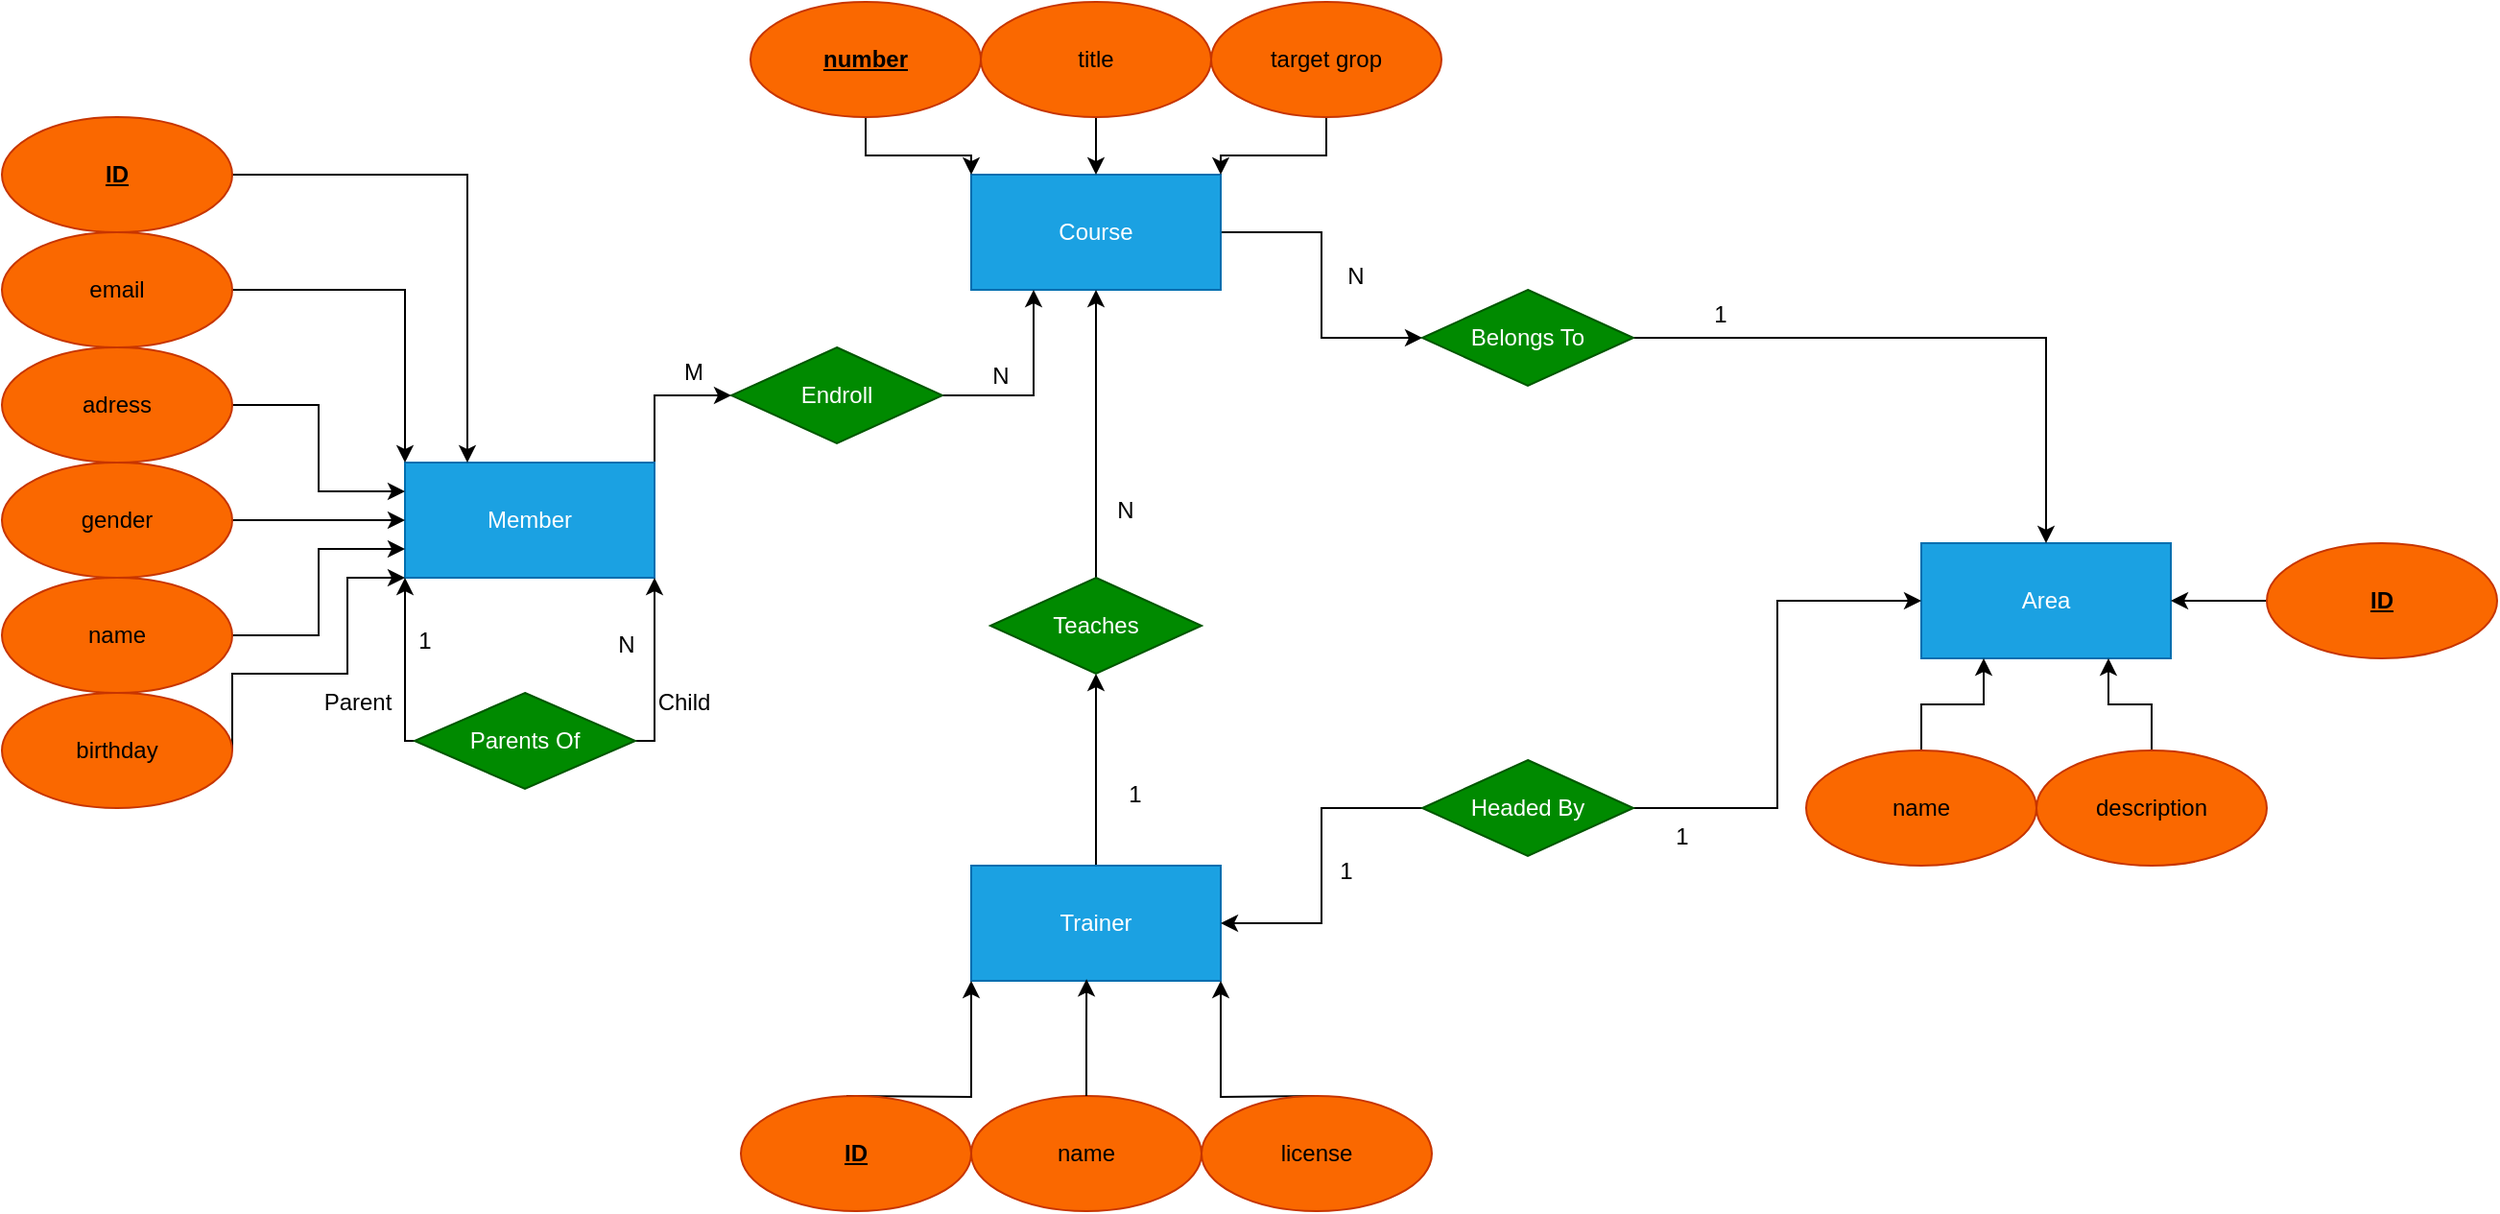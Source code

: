 <mxfile version="24.7.16">
  <diagram name="Page-1" id="67S_ooX7_6WP4IGSNbqK">
    <mxGraphModel dx="1434" dy="774" grid="1" gridSize="10" guides="1" tooltips="1" connect="1" arrows="1" fold="1" page="1" pageScale="1" pageWidth="850" pageHeight="1100" math="0" shadow="0">
      <root>
        <mxCell id="0" />
        <mxCell id="1" parent="0" />
        <mxCell id="FDhjSRD5gk-MhCN0CJzj-38" style="edgeStyle=orthogonalEdgeStyle;rounded=0;orthogonalLoop=1;jettySize=auto;html=1;exitX=1;exitY=0;exitDx=0;exitDy=0;entryX=0;entryY=0.5;entryDx=0;entryDy=0;" edge="1" parent="1" source="FDhjSRD5gk-MhCN0CJzj-2" target="FDhjSRD5gk-MhCN0CJzj-37">
          <mxGeometry relative="1" as="geometry" />
        </mxCell>
        <mxCell id="FDhjSRD5gk-MhCN0CJzj-2" value="Member" style="rounded=0;whiteSpace=wrap;html=1;fillColor=#1ba1e2;fontColor=#ffffff;strokeColor=#006EAF;" vertex="1" parent="1">
          <mxGeometry x="230" y="290" width="130" height="60" as="geometry" />
        </mxCell>
        <mxCell id="FDhjSRD5gk-MhCN0CJzj-16" style="edgeStyle=orthogonalEdgeStyle;rounded=0;orthogonalLoop=1;jettySize=auto;html=1;exitX=1;exitY=0.5;exitDx=0;exitDy=0;entryX=0;entryY=0.75;entryDx=0;entryDy=0;" edge="1" parent="1" source="FDhjSRD5gk-MhCN0CJzj-3" target="FDhjSRD5gk-MhCN0CJzj-2">
          <mxGeometry relative="1" as="geometry" />
        </mxCell>
        <mxCell id="FDhjSRD5gk-MhCN0CJzj-3" value="name" style="ellipse;whiteSpace=wrap;html=1;fillColor=#fa6800;fontColor=#000000;strokeColor=#C73500;" vertex="1" parent="1">
          <mxGeometry x="20" y="350" width="120" height="60" as="geometry" />
        </mxCell>
        <mxCell id="FDhjSRD5gk-MhCN0CJzj-15" style="edgeStyle=orthogonalEdgeStyle;rounded=0;orthogonalLoop=1;jettySize=auto;html=1;exitX=1;exitY=0.5;exitDx=0;exitDy=0;entryX=0;entryY=0.25;entryDx=0;entryDy=0;" edge="1" parent="1" source="FDhjSRD5gk-MhCN0CJzj-4" target="FDhjSRD5gk-MhCN0CJzj-2">
          <mxGeometry relative="1" as="geometry" />
        </mxCell>
        <mxCell id="FDhjSRD5gk-MhCN0CJzj-4" value="adress" style="ellipse;whiteSpace=wrap;html=1;fillColor=#fa6800;fontColor=#000000;strokeColor=#C73500;" vertex="1" parent="1">
          <mxGeometry x="20" y="230" width="120" height="60" as="geometry" />
        </mxCell>
        <mxCell id="FDhjSRD5gk-MhCN0CJzj-18" style="edgeStyle=orthogonalEdgeStyle;rounded=0;orthogonalLoop=1;jettySize=auto;html=1;exitX=1;exitY=0.5;exitDx=0;exitDy=0;entryX=0;entryY=0;entryDx=0;entryDy=0;" edge="1" parent="1" source="FDhjSRD5gk-MhCN0CJzj-5" target="FDhjSRD5gk-MhCN0CJzj-2">
          <mxGeometry relative="1" as="geometry" />
        </mxCell>
        <mxCell id="FDhjSRD5gk-MhCN0CJzj-5" value="email" style="ellipse;whiteSpace=wrap;html=1;fillColor=#fa6800;fontColor=#000000;strokeColor=#C73500;" vertex="1" parent="1">
          <mxGeometry x="20" y="170" width="120" height="60" as="geometry" />
        </mxCell>
        <mxCell id="FDhjSRD5gk-MhCN0CJzj-14" style="edgeStyle=orthogonalEdgeStyle;rounded=0;orthogonalLoop=1;jettySize=auto;html=1;exitX=1;exitY=0.5;exitDx=0;exitDy=0;entryX=0;entryY=0.5;entryDx=0;entryDy=0;" edge="1" parent="1" source="FDhjSRD5gk-MhCN0CJzj-6" target="FDhjSRD5gk-MhCN0CJzj-2">
          <mxGeometry relative="1" as="geometry" />
        </mxCell>
        <mxCell id="FDhjSRD5gk-MhCN0CJzj-6" value="gender" style="ellipse;whiteSpace=wrap;html=1;fillColor=#fa6800;fontColor=#000000;strokeColor=#C73500;" vertex="1" parent="1">
          <mxGeometry x="20" y="290" width="120" height="60" as="geometry" />
        </mxCell>
        <mxCell id="FDhjSRD5gk-MhCN0CJzj-17" style="edgeStyle=orthogonalEdgeStyle;rounded=0;orthogonalLoop=1;jettySize=auto;html=1;exitX=1;exitY=0.5;exitDx=0;exitDy=0;entryX=0;entryY=1;entryDx=0;entryDy=0;" edge="1" parent="1" source="FDhjSRD5gk-MhCN0CJzj-7" target="FDhjSRD5gk-MhCN0CJzj-2">
          <mxGeometry relative="1" as="geometry">
            <Array as="points">
              <mxPoint x="140" y="400" />
              <mxPoint x="200" y="400" />
              <mxPoint x="200" y="350" />
            </Array>
          </mxGeometry>
        </mxCell>
        <mxCell id="FDhjSRD5gk-MhCN0CJzj-7" value="birthday" style="ellipse;whiteSpace=wrap;html=1;fillColor=#fa6800;fontColor=#000000;strokeColor=#C73500;" vertex="1" parent="1">
          <mxGeometry x="20" y="410" width="120" height="60" as="geometry" />
        </mxCell>
        <mxCell id="FDhjSRD5gk-MhCN0CJzj-20" style="edgeStyle=orthogonalEdgeStyle;rounded=0;orthogonalLoop=1;jettySize=auto;html=1;exitX=0;exitY=0.5;exitDx=0;exitDy=0;entryX=0;entryY=1;entryDx=0;entryDy=0;" edge="1" parent="1" source="FDhjSRD5gk-MhCN0CJzj-19" target="FDhjSRD5gk-MhCN0CJzj-2">
          <mxGeometry relative="1" as="geometry">
            <Array as="points">
              <mxPoint x="230" y="435" />
            </Array>
          </mxGeometry>
        </mxCell>
        <mxCell id="FDhjSRD5gk-MhCN0CJzj-21" style="edgeStyle=orthogonalEdgeStyle;rounded=0;orthogonalLoop=1;jettySize=auto;html=1;exitX=1;exitY=0.5;exitDx=0;exitDy=0;entryX=1;entryY=1;entryDx=0;entryDy=0;" edge="1" parent="1" source="FDhjSRD5gk-MhCN0CJzj-19" target="FDhjSRD5gk-MhCN0CJzj-2">
          <mxGeometry relative="1" as="geometry">
            <Array as="points">
              <mxPoint x="360" y="400" />
              <mxPoint x="360" y="400" />
            </Array>
          </mxGeometry>
        </mxCell>
        <mxCell id="FDhjSRD5gk-MhCN0CJzj-19" value="Parents Of" style="rhombus;whiteSpace=wrap;html=1;fillColor=#008a00;strokeColor=#005700;fontColor=#ffffff;" vertex="1" parent="1">
          <mxGeometry x="235" y="410" width="115" height="50" as="geometry" />
        </mxCell>
        <mxCell id="FDhjSRD5gk-MhCN0CJzj-23" value="Parent" style="text;html=1;align=center;verticalAlign=middle;resizable=0;points=[];autosize=1;strokeColor=none;fillColor=none;" vertex="1" parent="1">
          <mxGeometry x="175" y="400" width="60" height="30" as="geometry" />
        </mxCell>
        <mxCell id="FDhjSRD5gk-MhCN0CJzj-24" value="Child" style="text;html=1;align=center;verticalAlign=middle;resizable=0;points=[];autosize=1;strokeColor=none;fillColor=none;" vertex="1" parent="1">
          <mxGeometry x="350" y="400" width="50" height="30" as="geometry" />
        </mxCell>
        <mxCell id="FDhjSRD5gk-MhCN0CJzj-72" style="edgeStyle=orthogonalEdgeStyle;rounded=0;orthogonalLoop=1;jettySize=auto;html=1;exitX=1;exitY=0.5;exitDx=0;exitDy=0;entryX=0;entryY=0.5;entryDx=0;entryDy=0;" edge="1" parent="1" source="FDhjSRD5gk-MhCN0CJzj-25" target="FDhjSRD5gk-MhCN0CJzj-71">
          <mxGeometry relative="1" as="geometry" />
        </mxCell>
        <mxCell id="FDhjSRD5gk-MhCN0CJzj-25" value="&lt;div&gt;Course&lt;/div&gt;" style="rounded=0;whiteSpace=wrap;html=1;fillColor=#1ba1e2;fontColor=#ffffff;strokeColor=#006EAF;" vertex="1" parent="1">
          <mxGeometry x="525" y="140" width="130" height="60" as="geometry" />
        </mxCell>
        <mxCell id="FDhjSRD5gk-MhCN0CJzj-30" style="edgeStyle=orthogonalEdgeStyle;rounded=0;orthogonalLoop=1;jettySize=auto;html=1;exitX=0.5;exitY=1;exitDx=0;exitDy=0;entryX=0;entryY=0;entryDx=0;entryDy=0;" edge="1" parent="1" source="FDhjSRD5gk-MhCN0CJzj-26" target="FDhjSRD5gk-MhCN0CJzj-25">
          <mxGeometry relative="1" as="geometry" />
        </mxCell>
        <mxCell id="FDhjSRD5gk-MhCN0CJzj-26" value="&lt;b&gt;&lt;u&gt;number&lt;/u&gt;&lt;/b&gt;" style="ellipse;whiteSpace=wrap;html=1;fillColor=#fa6800;fontColor=#000000;strokeColor=#C73500;" vertex="1" parent="1">
          <mxGeometry x="410" y="50" width="120" height="60" as="geometry" />
        </mxCell>
        <mxCell id="FDhjSRD5gk-MhCN0CJzj-29" style="edgeStyle=orthogonalEdgeStyle;rounded=0;orthogonalLoop=1;jettySize=auto;html=1;exitX=0.5;exitY=1;exitDx=0;exitDy=0;entryX=0.5;entryY=0;entryDx=0;entryDy=0;" edge="1" parent="1" source="FDhjSRD5gk-MhCN0CJzj-27" target="FDhjSRD5gk-MhCN0CJzj-25">
          <mxGeometry relative="1" as="geometry" />
        </mxCell>
        <mxCell id="FDhjSRD5gk-MhCN0CJzj-27" value="title&lt;u&gt;&lt;br&gt;&lt;/u&gt;" style="ellipse;whiteSpace=wrap;html=1;fillColor=#fa6800;fontColor=#000000;strokeColor=#C73500;" vertex="1" parent="1">
          <mxGeometry x="530" y="50" width="120" height="60" as="geometry" />
        </mxCell>
        <mxCell id="FDhjSRD5gk-MhCN0CJzj-31" style="edgeStyle=orthogonalEdgeStyle;rounded=0;orthogonalLoop=1;jettySize=auto;html=1;exitX=0.5;exitY=1;exitDx=0;exitDy=0;entryX=1;entryY=0;entryDx=0;entryDy=0;" edge="1" parent="1" source="FDhjSRD5gk-MhCN0CJzj-28" target="FDhjSRD5gk-MhCN0CJzj-25">
          <mxGeometry relative="1" as="geometry" />
        </mxCell>
        <mxCell id="FDhjSRD5gk-MhCN0CJzj-28" value="target grop" style="ellipse;whiteSpace=wrap;html=1;fillColor=#fa6800;fontColor=#000000;strokeColor=#C73500;" vertex="1" parent="1">
          <mxGeometry x="650" y="50" width="120" height="60" as="geometry" />
        </mxCell>
        <mxCell id="FDhjSRD5gk-MhCN0CJzj-33" style="edgeStyle=orthogonalEdgeStyle;rounded=0;orthogonalLoop=1;jettySize=auto;html=1;exitX=1;exitY=0.5;exitDx=0;exitDy=0;entryX=0.25;entryY=0;entryDx=0;entryDy=0;" edge="1" parent="1" source="FDhjSRD5gk-MhCN0CJzj-32" target="FDhjSRD5gk-MhCN0CJzj-2">
          <mxGeometry relative="1" as="geometry" />
        </mxCell>
        <mxCell id="FDhjSRD5gk-MhCN0CJzj-32" value="&lt;b&gt;&lt;u&gt;ID&lt;/u&gt;&lt;/b&gt;" style="ellipse;whiteSpace=wrap;html=1;fillColor=#fa6800;fontColor=#000000;strokeColor=#C73500;" vertex="1" parent="1">
          <mxGeometry x="20" y="110" width="120" height="60" as="geometry" />
        </mxCell>
        <mxCell id="FDhjSRD5gk-MhCN0CJzj-34" value="N" style="text;html=1;align=center;verticalAlign=middle;resizable=0;points=[];autosize=1;strokeColor=none;fillColor=none;" vertex="1" parent="1">
          <mxGeometry x="330" y="370" width="30" height="30" as="geometry" />
        </mxCell>
        <mxCell id="FDhjSRD5gk-MhCN0CJzj-35" value="1" style="text;html=1;align=center;verticalAlign=middle;resizable=0;points=[];autosize=1;strokeColor=none;fillColor=none;" vertex="1" parent="1">
          <mxGeometry x="225" y="368" width="30" height="30" as="geometry" />
        </mxCell>
        <mxCell id="FDhjSRD5gk-MhCN0CJzj-39" style="edgeStyle=orthogonalEdgeStyle;rounded=0;orthogonalLoop=1;jettySize=auto;html=1;exitX=1;exitY=0.5;exitDx=0;exitDy=0;entryX=0.25;entryY=1;entryDx=0;entryDy=0;" edge="1" parent="1" source="FDhjSRD5gk-MhCN0CJzj-37" target="FDhjSRD5gk-MhCN0CJzj-25">
          <mxGeometry relative="1" as="geometry" />
        </mxCell>
        <mxCell id="FDhjSRD5gk-MhCN0CJzj-37" value="Endroll" style="rhombus;whiteSpace=wrap;html=1;fillColor=#008a00;strokeColor=#005700;fontColor=#ffffff;" vertex="1" parent="1">
          <mxGeometry x="400" y="230" width="110" height="50" as="geometry" />
        </mxCell>
        <mxCell id="FDhjSRD5gk-MhCN0CJzj-40" value="N" style="text;html=1;align=center;verticalAlign=middle;resizable=0;points=[];autosize=1;strokeColor=none;fillColor=none;" vertex="1" parent="1">
          <mxGeometry x="525" y="230" width="30" height="30" as="geometry" />
        </mxCell>
        <mxCell id="FDhjSRD5gk-MhCN0CJzj-41" value="M" style="text;html=1;align=center;verticalAlign=middle;resizable=0;points=[];autosize=1;strokeColor=none;fillColor=none;" vertex="1" parent="1">
          <mxGeometry x="365" y="228" width="30" height="30" as="geometry" />
        </mxCell>
        <mxCell id="FDhjSRD5gk-MhCN0CJzj-50" style="edgeStyle=orthogonalEdgeStyle;rounded=0;orthogonalLoop=1;jettySize=auto;html=1;exitX=0.5;exitY=0;exitDx=0;exitDy=0;entryX=0.5;entryY=1;entryDx=0;entryDy=0;" edge="1" parent="1" source="FDhjSRD5gk-MhCN0CJzj-42" target="FDhjSRD5gk-MhCN0CJzj-49">
          <mxGeometry relative="1" as="geometry" />
        </mxCell>
        <mxCell id="FDhjSRD5gk-MhCN0CJzj-42" value="Trainer" style="rounded=0;whiteSpace=wrap;html=1;fillColor=#1ba1e2;fontColor=#ffffff;strokeColor=#006EAF;" vertex="1" parent="1">
          <mxGeometry x="525" y="500" width="130" height="60" as="geometry" />
        </mxCell>
        <mxCell id="FDhjSRD5gk-MhCN0CJzj-44" style="edgeStyle=orthogonalEdgeStyle;rounded=0;orthogonalLoop=1;jettySize=auto;html=1;exitX=0.5;exitY=0;exitDx=0;exitDy=0;entryX=0;entryY=1;entryDx=0;entryDy=0;" edge="1" parent="1" target="FDhjSRD5gk-MhCN0CJzj-42">
          <mxGeometry relative="1" as="geometry">
            <mxPoint x="460" y="620" as="sourcePoint" />
          </mxGeometry>
        </mxCell>
        <mxCell id="FDhjSRD5gk-MhCN0CJzj-43" value="&lt;u&gt;&lt;b&gt;ID&lt;/b&gt;&lt;/u&gt;" style="ellipse;whiteSpace=wrap;html=1;fillColor=#fa6800;fontColor=#000000;strokeColor=#C73500;" vertex="1" parent="1">
          <mxGeometry x="405" y="620" width="120" height="60" as="geometry" />
        </mxCell>
        <mxCell id="FDhjSRD5gk-MhCN0CJzj-45" value="&lt;div&gt;name&lt;/div&gt;" style="ellipse;whiteSpace=wrap;html=1;fillColor=#fa6800;fontColor=#000000;strokeColor=#C73500;" vertex="1" parent="1">
          <mxGeometry x="525" y="620" width="120" height="60" as="geometry" />
        </mxCell>
        <mxCell id="FDhjSRD5gk-MhCN0CJzj-48" style="edgeStyle=orthogonalEdgeStyle;rounded=0;orthogonalLoop=1;jettySize=auto;html=1;exitX=0.5;exitY=0;exitDx=0;exitDy=0;entryX=1;entryY=1;entryDx=0;entryDy=0;" edge="1" parent="1" target="FDhjSRD5gk-MhCN0CJzj-42">
          <mxGeometry relative="1" as="geometry">
            <mxPoint x="705.0" y="620" as="sourcePoint" />
          </mxGeometry>
        </mxCell>
        <mxCell id="FDhjSRD5gk-MhCN0CJzj-46" value="license" style="ellipse;whiteSpace=wrap;html=1;fillColor=#fa6800;fontColor=#000000;strokeColor=#C73500;" vertex="1" parent="1">
          <mxGeometry x="645" y="620" width="120" height="60" as="geometry" />
        </mxCell>
        <mxCell id="FDhjSRD5gk-MhCN0CJzj-47" style="edgeStyle=orthogonalEdgeStyle;rounded=0;orthogonalLoop=1;jettySize=auto;html=1;exitX=0.5;exitY=0;exitDx=0;exitDy=0;entryX=0.462;entryY=0.986;entryDx=0;entryDy=0;entryPerimeter=0;" edge="1" parent="1" source="FDhjSRD5gk-MhCN0CJzj-45" target="FDhjSRD5gk-MhCN0CJzj-42">
          <mxGeometry relative="1" as="geometry" />
        </mxCell>
        <mxCell id="FDhjSRD5gk-MhCN0CJzj-51" style="edgeStyle=orthogonalEdgeStyle;rounded=0;orthogonalLoop=1;jettySize=auto;html=1;exitX=0.5;exitY=0;exitDx=0;exitDy=0;entryX=0.5;entryY=1;entryDx=0;entryDy=0;" edge="1" parent="1" source="FDhjSRD5gk-MhCN0CJzj-49" target="FDhjSRD5gk-MhCN0CJzj-25">
          <mxGeometry relative="1" as="geometry" />
        </mxCell>
        <mxCell id="FDhjSRD5gk-MhCN0CJzj-49" value="Teaches" style="rhombus;whiteSpace=wrap;html=1;fillColor=#008a00;strokeColor=#005700;fontColor=#ffffff;" vertex="1" parent="1">
          <mxGeometry x="535" y="350" width="110" height="50" as="geometry" />
        </mxCell>
        <mxCell id="FDhjSRD5gk-MhCN0CJzj-52" value="1" style="text;html=1;align=center;verticalAlign=middle;resizable=0;points=[];autosize=1;strokeColor=none;fillColor=none;" vertex="1" parent="1">
          <mxGeometry x="595" y="448" width="30" height="30" as="geometry" />
        </mxCell>
        <mxCell id="FDhjSRD5gk-MhCN0CJzj-53" value="N" style="text;html=1;align=center;verticalAlign=middle;resizable=0;points=[];autosize=1;strokeColor=none;fillColor=none;" vertex="1" parent="1">
          <mxGeometry x="590" y="300" width="30" height="30" as="geometry" />
        </mxCell>
        <mxCell id="FDhjSRD5gk-MhCN0CJzj-64" value="Area" style="rounded=0;whiteSpace=wrap;html=1;fillColor=#1ba1e2;fontColor=#ffffff;strokeColor=#006EAF;" vertex="1" parent="1">
          <mxGeometry x="1020" y="332" width="130" height="60" as="geometry" />
        </mxCell>
        <mxCell id="FDhjSRD5gk-MhCN0CJzj-68" style="edgeStyle=orthogonalEdgeStyle;rounded=0;orthogonalLoop=1;jettySize=auto;html=1;exitX=0.5;exitY=0;exitDx=0;exitDy=0;entryX=0.25;entryY=1;entryDx=0;entryDy=0;" edge="1" parent="1" source="FDhjSRD5gk-MhCN0CJzj-66" target="FDhjSRD5gk-MhCN0CJzj-64">
          <mxGeometry relative="1" as="geometry" />
        </mxCell>
        <mxCell id="FDhjSRD5gk-MhCN0CJzj-66" value="name" style="ellipse;whiteSpace=wrap;html=1;fillColor=#fa6800;fontColor=#000000;strokeColor=#C73500;" vertex="1" parent="1">
          <mxGeometry x="960" y="440" width="120" height="60" as="geometry" />
        </mxCell>
        <mxCell id="FDhjSRD5gk-MhCN0CJzj-69" style="edgeStyle=orthogonalEdgeStyle;rounded=0;orthogonalLoop=1;jettySize=auto;html=1;exitX=0.5;exitY=0;exitDx=0;exitDy=0;entryX=0.75;entryY=1;entryDx=0;entryDy=0;" edge="1" parent="1" source="FDhjSRD5gk-MhCN0CJzj-67" target="FDhjSRD5gk-MhCN0CJzj-64">
          <mxGeometry relative="1" as="geometry" />
        </mxCell>
        <mxCell id="FDhjSRD5gk-MhCN0CJzj-67" value="description" style="ellipse;whiteSpace=wrap;html=1;fillColor=#fa6800;fontColor=#000000;strokeColor=#C73500;" vertex="1" parent="1">
          <mxGeometry x="1080" y="440" width="120" height="60" as="geometry" />
        </mxCell>
        <mxCell id="FDhjSRD5gk-MhCN0CJzj-73" style="edgeStyle=orthogonalEdgeStyle;rounded=0;orthogonalLoop=1;jettySize=auto;html=1;exitX=1;exitY=0.5;exitDx=0;exitDy=0;entryX=0.5;entryY=0;entryDx=0;entryDy=0;" edge="1" parent="1" source="FDhjSRD5gk-MhCN0CJzj-71" target="FDhjSRD5gk-MhCN0CJzj-64">
          <mxGeometry relative="1" as="geometry" />
        </mxCell>
        <mxCell id="FDhjSRD5gk-MhCN0CJzj-71" value="Belongs To" style="rhombus;whiteSpace=wrap;html=1;fillColor=#008a00;strokeColor=#005700;fontColor=#ffffff;" vertex="1" parent="1">
          <mxGeometry x="760" y="200" width="110" height="50" as="geometry" />
        </mxCell>
        <mxCell id="FDhjSRD5gk-MhCN0CJzj-74" value="N" style="text;html=1;align=center;verticalAlign=middle;resizable=0;points=[];autosize=1;strokeColor=none;fillColor=none;" vertex="1" parent="1">
          <mxGeometry x="710" y="178" width="30" height="30" as="geometry" />
        </mxCell>
        <mxCell id="FDhjSRD5gk-MhCN0CJzj-75" value="1" style="text;html=1;align=center;verticalAlign=middle;resizable=0;points=[];autosize=1;strokeColor=none;fillColor=none;" vertex="1" parent="1">
          <mxGeometry x="900" y="198" width="30" height="30" as="geometry" />
        </mxCell>
        <mxCell id="FDhjSRD5gk-MhCN0CJzj-77" style="edgeStyle=orthogonalEdgeStyle;rounded=0;orthogonalLoop=1;jettySize=auto;html=1;exitX=1;exitY=0.5;exitDx=0;exitDy=0;entryX=0;entryY=0.5;entryDx=0;entryDy=0;" edge="1" parent="1" source="FDhjSRD5gk-MhCN0CJzj-76" target="FDhjSRD5gk-MhCN0CJzj-64">
          <mxGeometry relative="1" as="geometry" />
        </mxCell>
        <mxCell id="FDhjSRD5gk-MhCN0CJzj-78" style="edgeStyle=orthogonalEdgeStyle;rounded=0;orthogonalLoop=1;jettySize=auto;html=1;exitX=0;exitY=0.5;exitDx=0;exitDy=0;entryX=1;entryY=0.5;entryDx=0;entryDy=0;" edge="1" parent="1" source="FDhjSRD5gk-MhCN0CJzj-76" target="FDhjSRD5gk-MhCN0CJzj-42">
          <mxGeometry relative="1" as="geometry" />
        </mxCell>
        <mxCell id="FDhjSRD5gk-MhCN0CJzj-76" value="Headed By" style="rhombus;whiteSpace=wrap;html=1;fillColor=#008a00;strokeColor=#005700;fontColor=#ffffff;" vertex="1" parent="1">
          <mxGeometry x="760" y="445" width="110" height="50" as="geometry" />
        </mxCell>
        <mxCell id="FDhjSRD5gk-MhCN0CJzj-79" value="1" style="text;html=1;align=center;verticalAlign=middle;resizable=0;points=[];autosize=1;strokeColor=none;fillColor=none;" vertex="1" parent="1">
          <mxGeometry x="705" y="488" width="30" height="30" as="geometry" />
        </mxCell>
        <mxCell id="FDhjSRD5gk-MhCN0CJzj-80" value="1" style="text;html=1;align=center;verticalAlign=middle;resizable=0;points=[];autosize=1;strokeColor=none;fillColor=none;" vertex="1" parent="1">
          <mxGeometry x="880" y="470" width="30" height="30" as="geometry" />
        </mxCell>
        <mxCell id="FDhjSRD5gk-MhCN0CJzj-82" style="edgeStyle=orthogonalEdgeStyle;rounded=0;orthogonalLoop=1;jettySize=auto;html=1;exitX=0;exitY=0.5;exitDx=0;exitDy=0;" edge="1" parent="1" source="FDhjSRD5gk-MhCN0CJzj-81" target="FDhjSRD5gk-MhCN0CJzj-64">
          <mxGeometry relative="1" as="geometry" />
        </mxCell>
        <mxCell id="FDhjSRD5gk-MhCN0CJzj-81" value="&lt;u&gt;&lt;b&gt;ID&lt;/b&gt;&lt;/u&gt;" style="ellipse;whiteSpace=wrap;html=1;fillColor=#fa6800;fontColor=#000000;strokeColor=#C73500;" vertex="1" parent="1">
          <mxGeometry x="1200" y="332" width="120" height="60" as="geometry" />
        </mxCell>
      </root>
    </mxGraphModel>
  </diagram>
</mxfile>
